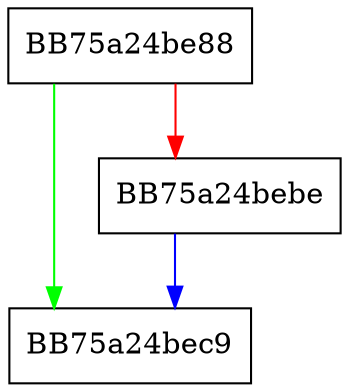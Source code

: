 digraph Attach {
  node [shape="box"];
  graph [splines=ortho];
  BB75a24be88 -> BB75a24bec9 [color="green"];
  BB75a24be88 -> BB75a24bebe [color="red"];
  BB75a24bebe -> BB75a24bec9 [color="blue"];
}